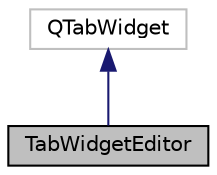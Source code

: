digraph "TabWidgetEditor"
{
 // LATEX_PDF_SIZE
  edge [fontname="Helvetica",fontsize="10",labelfontname="Helvetica",labelfontsize="10"];
  node [fontname="Helvetica",fontsize="10",shape=record];
  Node1 [label="TabWidgetEditor",height=0.2,width=0.4,color="black", fillcolor="grey75", style="filled", fontcolor="black",tooltip="A class that manages the tab-based text editor interface."];
  Node2 -> Node1 [dir="back",color="midnightblue",fontsize="10",style="solid"];
  Node2 [label="QTabWidget",height=0.2,width=0.4,color="grey75", fillcolor="white", style="filled",tooltip=" "];
}

